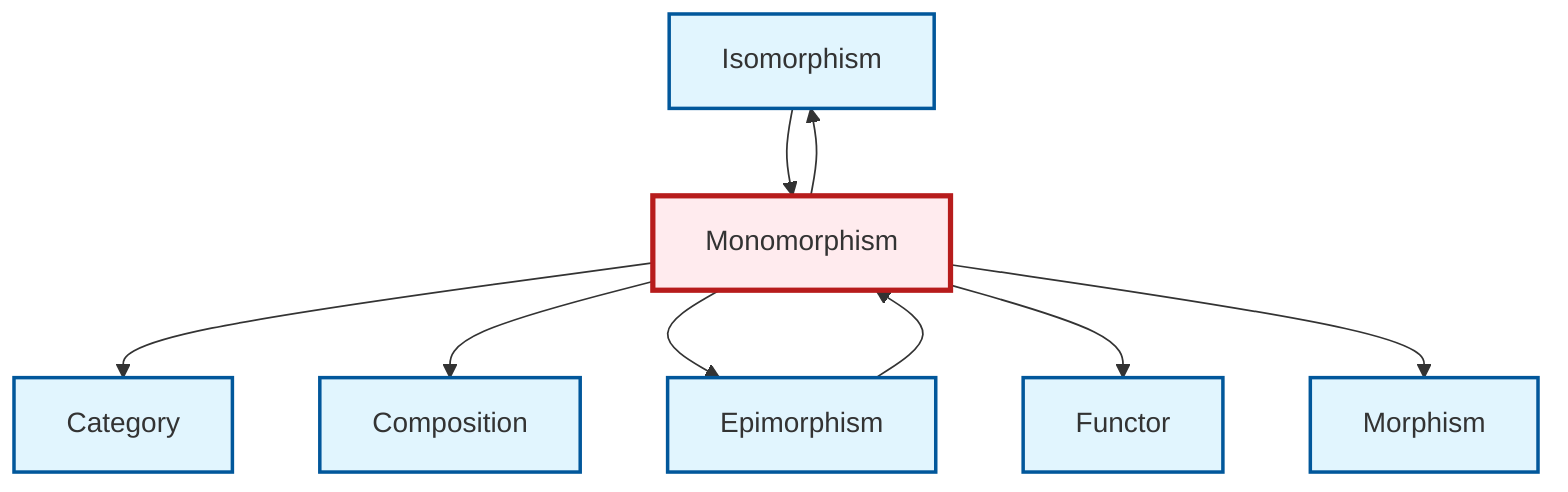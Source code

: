 graph TD
    classDef definition fill:#e1f5fe,stroke:#01579b,stroke-width:2px
    classDef theorem fill:#f3e5f5,stroke:#4a148c,stroke-width:2px
    classDef axiom fill:#fff3e0,stroke:#e65100,stroke-width:2px
    classDef example fill:#e8f5e9,stroke:#1b5e20,stroke-width:2px
    classDef current fill:#ffebee,stroke:#b71c1c,stroke-width:3px
    def-morphism["Morphism"]:::definition
    def-isomorphism["Isomorphism"]:::definition
    def-epimorphism["Epimorphism"]:::definition
    def-monomorphism["Monomorphism"]:::definition
    def-functor["Functor"]:::definition
    def-category["Category"]:::definition
    def-composition["Composition"]:::definition
    def-monomorphism --> def-category
    def-monomorphism --> def-composition
    def-monomorphism --> def-epimorphism
    def-epimorphism --> def-monomorphism
    def-isomorphism --> def-monomorphism
    def-monomorphism --> def-functor
    def-monomorphism --> def-morphism
    def-monomorphism --> def-isomorphism
    class def-monomorphism current